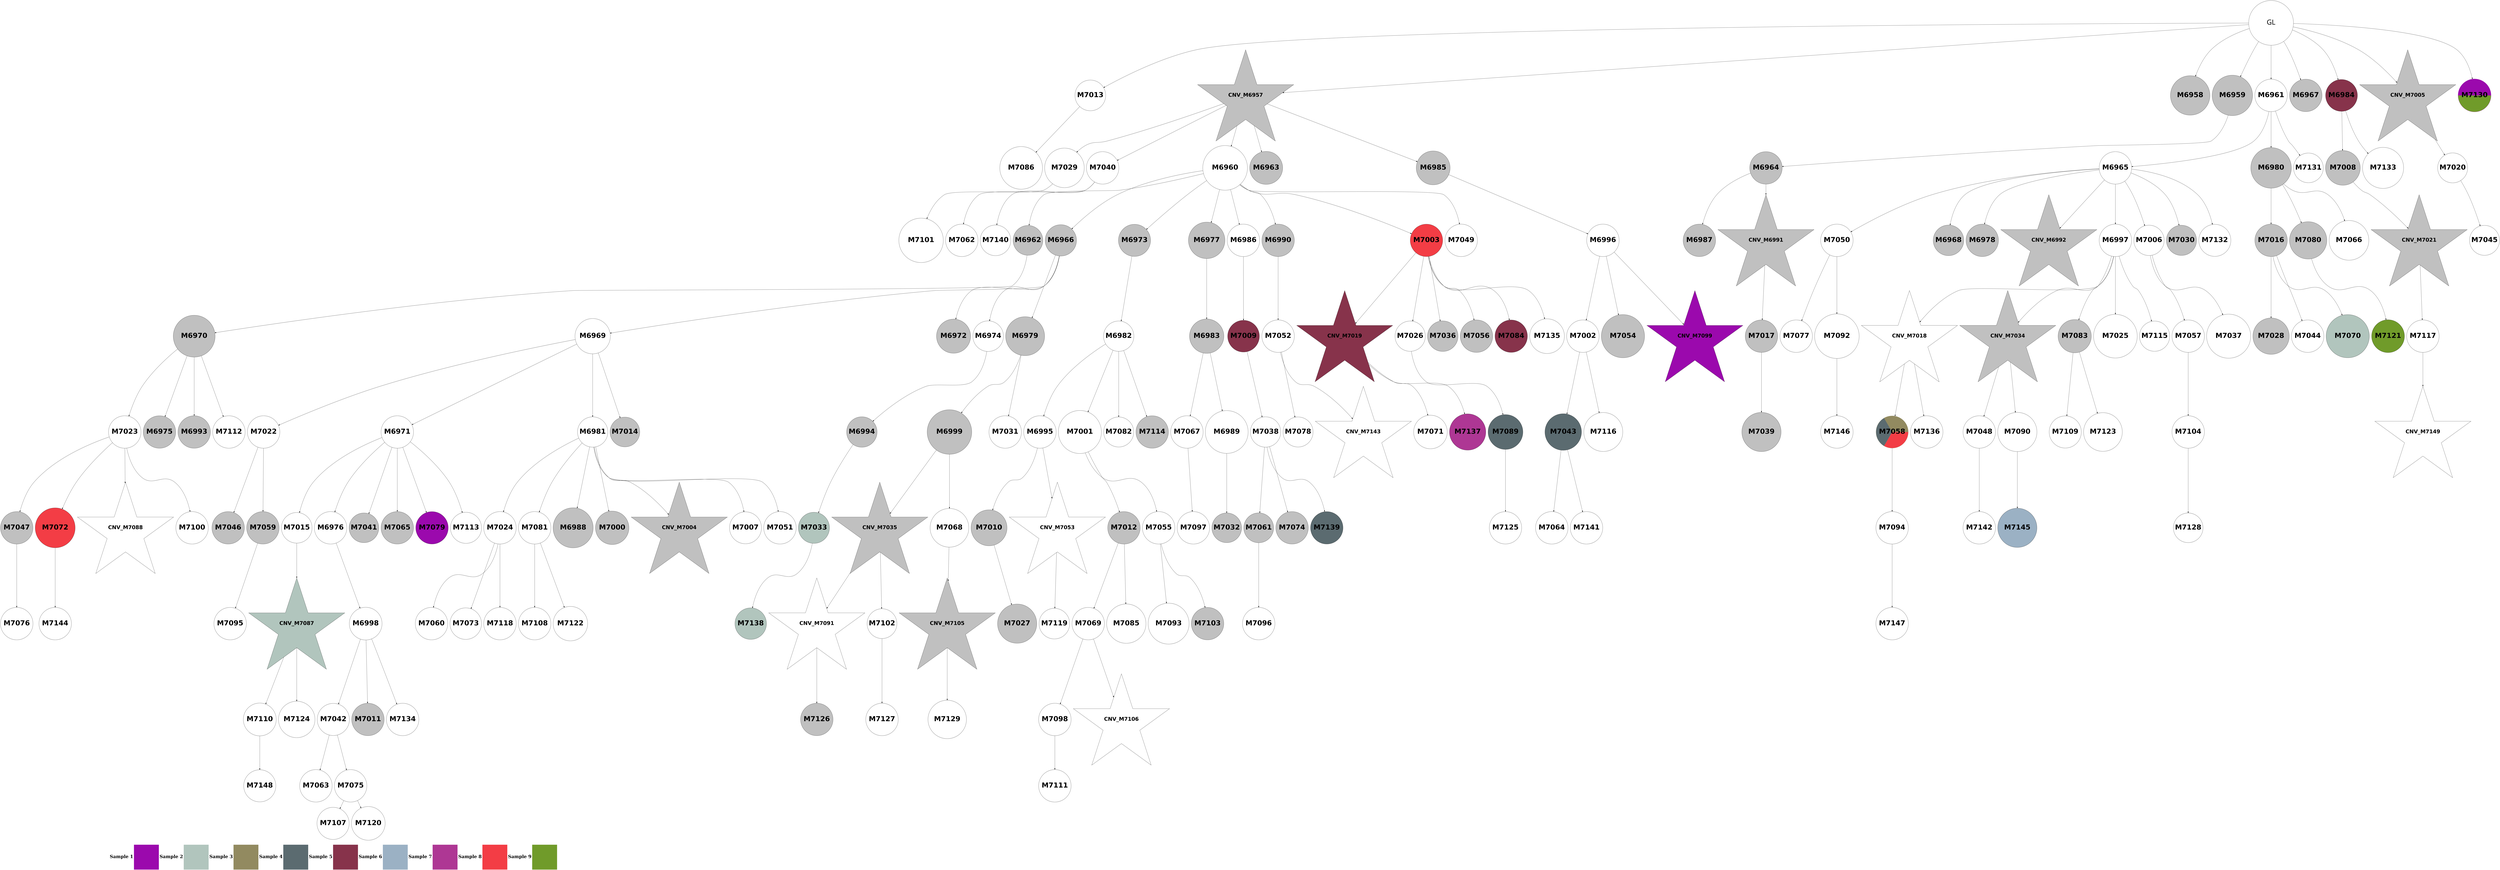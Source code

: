 digraph G { 
rankdir=TB;
7040 -> 7053;
7041 -> 7070;
7042 -> 7059;
7044 -> 7101;
7044 -> 7117;
7045 -> 7118;
7047 -> 7119;
7048 -> 7060;
7048 -> 7076;
7048 -> 7102;
7049 -> 7071;
7050 -> 7090;
7050 -> 7168;
7051 -> 7103;
7051 -> 7169;
7052 -> 7077;
7053 -> 7149;
7054 -> 7078;
7054 -> 7091;
7055 -> 7079;
7055 -> 7104;
7055 -> 7120;
7055 -> 7132;
7056 -> 7092;
7056 -> 7105;
7056 -> 7150;
7058 -> 7121;
7061 -> 7133;
7065 -> 7170;
7066 -> 7080;
7066 -> 7122;
7067 -> 7123;
7067 -> 7134;
7070 -> 7093;
7070 -> 7106;
7070 -> 7171;
7072 -> 7094;
7072 -> 7172;
7074 -> 7095;
7074 -> 7107;
7075 -> 7096;
7075 -> 7173;
7079 -> 7108;
7080 -> 7174;
7082 -> 7109;
7082 -> 7124;
7084 -> 7110;
7084 -> 7175;
7085 -> 7151;
7087 -> 7125;
7087 -> 7135;
7089 -> 7136;
7090 -> 7126;
7091 -> 7127;
7093 -> 7128;
7099 -> 7129;
7100 -> 7137;
7101 -> 7130;
7101 -> 7138;
7104 -> 7176;
7107 -> 7139;
7107 -> 7152;
7112 -> 7153;
7113 -> 7140;
7113 -> 7154;
7115 -> 7141;
7115 -> 7155;
6988 -> 6989;
6988 -> 6990;
6988 -> 6991;
6988 -> 6993;
6988 -> 6999;
6988 -> 7016;
6988 -> 7037;
6988 -> 7045;
6988 -> 7162;
6989 -> 6992;
6989 -> 6995;
6989 -> 7017;
6989 -> 7061;
6989 -> 7072;
6991 -> 6996;
7119 -> 7142;
7119 -> 7156;
6992 -> 6994;
6992 -> 6998;
6992 -> 7005;
6992 -> 7009;
6992 -> 7018;
6992 -> 7022;
6992 -> 7035;
6992 -> 7081;
6993 -> 6997;
6993 -> 7012;
6993 -> 7163;
7121 -> 7157;
6994 -> 7002;
7122 -> 7177;
7123 -> 7158;
6996 -> 7019;
6996 -> 7023;
7124 -> 7178;
6997 -> 7000;
6997 -> 7010;
6997 -> 7024;
6997 -> 7029;
6997 -> 7038;
6997 -> 7062;
6997 -> 7082;
6997 -> 7164;
6998 -> 7001;
6998 -> 7004;
6998 -> 7006;
6998 -> 7011;
7126 -> 7179;
7001 -> 7003;
7001 -> 7013;
7001 -> 7046;
7001 -> 7054;
7002 -> 7007;
7002 -> 7025;
7002 -> 7055;
7002 -> 7144;
7130 -> 7143;
7003 -> 7008;
7003 -> 7047;
7003 -> 7073;
7003 -> 7097;
7003 -> 7111;
7003 -> 7145;
7005 -> 7014;
7006 -> 7026;
7134 -> 7159;
7008 -> 7030;
7136 -> 7160;
7009 -> 7015;
7137 -> 7161;
7011 -> 7031;
7011 -> 7063;
7012 -> 7048;
7012 -> 7098;
7012 -> 7112;
7013 -> 7020;
7013 -> 7032;
7013 -> 7036;
7013 -> 7039;
7013 -> 7056;
7013 -> 7083;
7013 -> 7113;
7014 -> 7027;
7014 -> 7033;
7014 -> 7114;
7014 -> 7146;
7142 -> 7180;
7015 -> 7021;
7015 -> 7099;
7016 -> 7040;
7016 -> 7165;
7017 -> 7028;
7018 -> 7041;
7021 -> 7064;
7149 -> 7181;
7022 -> 7084;
7023 -> 7049;
7026 -> 7065;
7027 -> 7042;
7027 -> 7085;
7028 -> 7034;
7028 -> 7086;
7028 -> 7131;
7029 -> 7050;
7029 -> 7057;
7029 -> 7066;
7029 -> 7115;
7029 -> 7147;
7030 -> 7043;
7030 -> 7074;
7030 -> 7166;
7031 -> 7067;
7031 -> 7100;
7033 -> 7044;
7033 -> 7087;
7034 -> 7075;
7034 -> 7148;
7035 -> 7051;
7035 -> 7058;
7035 -> 7068;
7035 -> 7088;
7035 -> 7116;
7035 -> 7167;
7037 -> 7052;
7038 -> 7069;
7038 -> 7089;
7153 [shape=circle style=filled fillcolor="#709b2a" fontname="helvetica-bold" fontsize=56 label="M7121" width=3.67 height=2 ];
7162 [shape=circle style=wedged color="#9b09ad:#709b2a" fontname="helvetica-bold" fontsize=56 label="M7130" width=3.68 height=2 ];
7020 [shape=circle style=filled fillcolor=grey fontname="helvetica-bold" fontsize=56 label="M6988" width=4.47 height=2 ];
7015 [shape=circle style=filled fillcolor=grey fontname="helvetica-bold" fontsize=56 label="M6983" width=3.84 height=2 ];
7091 [shape=circle style=filled fillcolor=grey fontname="helvetica-bold" fontsize=56 label="M7059" width=1.98 height=2 ];
7095 [shape=circle style=filled fillcolor=white fontname="helvetica-bold" fontsize=56 label="M7063" width=0.05 height=2 ];
7150 [shape=circle style=filled fillcolor=white fontname="helvetica-bold" fontsize=56 label="M7118" width=0.91 height=2 ];
7127 [shape=circle style=filled fillcolor=white fontname="helvetica-bold" fontsize=56 label="M7095" width=1.81 height=2 ];
7077 [shape=circle style=filled fillcolor=white fontname="helvetica-bold" fontsize=56 label="M7045" width=3.01 height=2 ];
7169 [shape=circle style=filled fillcolor="#ae3794" fontname="helvetica-bold" fontsize=56 label="M7137" width=4.05 height=2 ];
7086 [shape=circle style=filled fillcolor=grey fontname="helvetica-bold" fontsize=56 label="M7054" width=4.82 height=2 ];
7087 [shape=circle style=filled fillcolor=white fontname="helvetica-bold" fontsize=56 label="M7055" width=0.33 height=2 ];
7123 [shape=star style=filled fillcolor=white fontname="helvetica-bold" fontsize=42 label="CNV_M7091"];
7063 [shape=circle style=filled fillcolor=white fontname="helvetica-bold" fontsize=56 label="M7031" width=0.45 height=2 ];
7128 [shape=circle style=filled fillcolor=white fontname="helvetica-bold" fontsize=56 label="M7096" width=0.4 height=2 ];
7144 [shape=circle style=filled fillcolor=white fontname="helvetica-bold" fontsize=56 label="M7112" width=1.57 height=2 ];
7088 [shape=circle style=filled fillcolor=grey fontname="helvetica-bold" fontsize=56 label="M7056" width=1.22 height=2 ];
6996 [shape=circle style=filled fillcolor=grey fontname="helvetica-bold" fontsize=56 label="M6964" width=1.01 height=2 ];
7085 [shape=star style=filled fillcolor=white fontname="helvetica-bold" fontsize=42 label="CNV_M7053"];
7002 [shape=circle style=filled fillcolor=grey fontname="helvetica-bold" fontsize=56 label="M6970" width=4.66 height=2 ];
7061 [shape=circle style=filled fillcolor=white fontname="helvetica-bold" fontsize=56 label="M7029" width=4.42 height=2 ];
7054 [shape=circle style=filled fillcolor=white fontname="helvetica-bold" fontsize=56 label="M7022" width=0.93 height=2 ];
6995 [shape=circle style=filled fillcolor=grey fontname="helvetica-bold" fontsize=56 label="M6963" width=3.68 height=2 ];
7045 [shape=circle style=filled fillcolor=white fontname="helvetica-bold" fontsize=56 label="M7013" width=2.53 height=2 ];
7014 [shape=circle style=filled fillcolor=white fontname="helvetica-bold" fontsize=56 label="M6982" width=2.73 height=2 ];
7129 [shape=circle style=filled fillcolor=white fontname="helvetica-bold" fontsize=56 label="M7097" width=2 height=2 ];
7036 [shape=star style=filled fillcolor=grey fontname="helvetica-bold" fontsize=42 label="CNV_M7004"];
7022 [shape=circle style=filled fillcolor=grey fontname="helvetica-bold" fontsize=56 label="M6990" width=1.41 height=2 ];
7090 [shape=circle style=wedged color="#928a60:#5b6b70:#f33d45" fontname="helvetica-bold" fontsize=56 label="M7058" width=3.6 height=2 ];
7044 [shape=circle style=filled fillcolor=grey fontname="helvetica-bold" fontsize=56 label="M7012" width=0.08 height=2 ];
7157 [shape=circle style=filled fillcolor=white fontname="helvetica-bold" fontsize=56 label="M7125" width=3.61 height=2 ];
7069 [shape=circle style=filled fillcolor=white fontname="helvetica-bold" fontsize=56 label="M7037" width=4.91 height=2 ];
7023 [shape=star style=filled fillcolor=grey fontname="helvetica-bold" fontsize=42 label="CNV_M6991"];
7083 [shape=circle style=filled fillcolor=white fontname="helvetica-bold" fontsize=56 label="M7051" width=0.03 height=2 ];
7142 [shape=circle style=filled fillcolor=white fontname="helvetica-bold" fontsize=56 label="M7110" width=3.66 height=2 ];
7038 [shape=circle style=filled fillcolor=white fontname="helvetica-bold" fontsize=56 label="M7006" width=2.74 height=2 ];
6990 [shape=circle style=filled fillcolor=grey fontname="helvetica-bold" fontsize=56 label="M6958" width=4.4 height=2 ];
7058 [shape=circle style=filled fillcolor=white fontname="helvetica-bold" fontsize=56 label="M7026" width=2.79 height=2 ];
7030 [shape=circle style=filled fillcolor=white fontname="helvetica-bold" fontsize=56 label="M6998" width=3.65 height=2 ];
7052 [shape=circle style=filled fillcolor=white fontname="helvetica-bold" fontsize=56 label="M7020" width=3.06 height=2 ];
7032 [shape=circle style=filled fillcolor=grey fontname="helvetica-bold" fontsize=56 label="M7000" width=3.74 height=2 ];
7033 [shape=circle style=filled fillcolor=white fontname="helvetica-bold" fontsize=56 label="M7001" width=4.81 height=2 ];
7119 [shape=star style=filled fillcolor="#b1c5bd" fontname="helvetica-bold" fontsize=42 label="CNV_M7087"];
7160 [shape=circle style=filled fillcolor=white fontname="helvetica-bold" fontsize=56 label="M7128" width=3.31 height=2 ];
7172 [shape=circle style=filled fillcolor=white fontname="helvetica-bold" fontsize=56 label="M7140" width=2.58 height=2 ];
7147 [shape=circle style=filled fillcolor=white fontname="helvetica-bold" fontsize=56 label="M7115" width=2.77 height=2 ];
7062 [shape=circle style=filled fillcolor=grey fontname="helvetica-bold" fontsize=56 label="M7030" width=2.84 height=2 ];
7143 [shape=circle style=filled fillcolor=white fontname="helvetica-bold" fontsize=56 label="M7111" width=0.32 height=2 ];
7017 [shape=circle style=filled fillcolor=grey fontname="helvetica-bold" fontsize=56 label="M6985" width=3.78 height=2 ];
7070 [shape=circle style=filled fillcolor=white fontname="helvetica-bold" fontsize=56 label="M7038" width=2.74 height=2 ];
7093 [shape=circle style=filled fillcolor=grey fontname="helvetica-bold" fontsize=56 label="M7061" width=3.12 height=2 ];
7076 [shape=circle style=filled fillcolor=white fontname="helvetica-bold" fontsize=56 label="M7044" width=1.59 height=2 ];
7149 [shape=circle style=filled fillcolor=white fontname="helvetica-bold" fontsize=56 label="M7117" width=1.88 height=2 ];
7096 [shape=circle style=filled fillcolor=white fontname="helvetica-bold" fontsize=56 label="M7064" width=3.62 height=2 ];
7135 [shape=circle style=filled fillcolor=grey fontname="helvetica-bold" fontsize=56 label="M7103" width=0.75 height=2 ];
7151 [shape=circle style=filled fillcolor=white fontname="helvetica-bold" fontsize=56 label="M7119" width=2.55 height=2 ];
7016 [shape=circle style=filled fillcolor="#87334b" fontname="helvetica-bold" fontsize=56 label="M6984" width=3.55 height=2 ];
6991 [shape=circle style=filled fillcolor=grey fontname="helvetica-bold" fontsize=56 label="M6959" width=4.51 height=2 ];
7155 [shape=circle style=filled fillcolor=white fontname="helvetica-bold" fontsize=56 label="M7123" width=4.32 height=2 ];
7103 [shape=circle style=filled fillcolor=white fontname="helvetica-bold" fontsize=56 label="M7071" width=3.75 height=2 ];
7031 [shape=circle style=filled fillcolor=grey fontname="helvetica-bold" fontsize=56 label="M6999" width=4.97 height=2 ];
7067 [shape=star style=filled fillcolor=grey fontname="helvetica-bold" fontsize=42 label="CNV_M7035"];
7029 [shape=circle style=filled fillcolor=white fontname="helvetica-bold" fontsize=56 label="M6997" width=0.8 height=2 ];
7056 [shape=circle style=filled fillcolor=white fontname="helvetica-bold" fontsize=56 label="M7024" width=2.01 height=2 ];
7161 [shape=circle style=filled fillcolor=white fontname="helvetica-bold" fontsize=56 label="M7129" width=4.29 height=2 ];
7179 [shape=circle style=filled fillcolor=white fontname="helvetica-bold" fontsize=56 label="M7147" width=1.8 height=2 ];
7094 [shape=circle style=filled fillcolor=white fontname="helvetica-bold" fontsize=56 label="M7062" width=0.32 height=2 ];
7121 [shape=circle style=filled fillcolor="#5b6b70" fontname="helvetica-bold" fontsize=56 label="M7089" width=3.89 height=2 ];
6993 [shape=circle style=filled fillcolor=white fontname="helvetica-bold" fontsize=56 label="M6961" width=1.13 height=2 ];
7176 [shape=circle style=filled fillcolor=white fontname="helvetica-bold" fontsize=56 label="M7144" width=1.98 height=2 ];
7177 [shape=circle style=filled fillcolor="#9bb1c4" fontname="helvetica-bold" fontsize=56 label="M7145" width=4.37 height=2 ];
7110 [shape=circle style=filled fillcolor=white fontname="helvetica-bold" fontsize=56 label="M7078" width=2.97 height=2 ];
7042 [shape=circle style=filled fillcolor=grey fontname="helvetica-bold" fontsize=56 label="M7010" width=4.02 height=2 ];
7165 [shape=circle style=filled fillcolor=white fontname="helvetica-bold" fontsize=56 label="M7133" width=4.58 height=2 ];
7053 [shape=star style=filled fillcolor=grey fontname="helvetica-bold" fontsize=42 label="CNV_M7021"];
7106 [shape=circle style=filled fillcolor=grey fontname="helvetica-bold" fontsize=56 label="M7074" width=0.92 height=2 ];
7113 [shape=circle style=filled fillcolor=white fontname="helvetica-bold" fontsize=56 label="M7081" width=1.56 height=2 ];
7132 [shape=circle style=filled fillcolor=white fontname="helvetica-bold" fontsize=56 label="M7100" width=1.12 height=2 ];
7079 [shape=circle style=filled fillcolor=grey fontname="helvetica-bold" fontsize=56 label="M7047" width=0.61 height=2 ];
6997 [shape=circle style=filled fillcolor=white fontname="helvetica-bold" fontsize=56 label="M6965" width=1.45 height=2 ];
7133 [shape=circle style=filled fillcolor=white fontname="helvetica-bold" fontsize=56 label="M7101" width=4.96 height=2 ];
7089 [shape=circle style=filled fillcolor=white fontname="helvetica-bold" fontsize=56 label="M7057" width=0.44 height=2 ];
7168 [shape=circle style=filled fillcolor=white fontname="helvetica-bold" fontsize=56 label="M7136" width=1.46 height=2 ];
7104 [shape=circle style=filled fillcolor="#f33d45" fontname="helvetica-bold" fontsize=56 label="M7072" width=4.46 height=2 ];
7027 [shape=circle style=filled fillcolor=white fontname="helvetica-bold" fontsize=56 label="M6995" width=0.71 height=2 ];
7158 [shape=circle style=filled fillcolor=grey fontname="helvetica-bold" fontsize=56 label="M7126" width=1.7 height=2 ];
7066 [shape=star style=filled fillcolor=grey fontname="helvetica-bold" fontsize=42 label="CNV_M7034"];
7025 [shape=circle style=filled fillcolor=grey fontname="helvetica-bold" fontsize=56 label="M6993" width=0.05 height=2 ];
6989 [shape=star style=filled fillcolor=grey fontname="helvetica-bold" fontsize=42 label="CNV_M6957"];
7108 [shape=circle style=filled fillcolor=white fontname="helvetica-bold" fontsize=56 label="M7076" width=1.02 height=2 ];
7101 [shape=circle style=filled fillcolor=white fontname="helvetica-bold" fontsize=56 label="M7069" width=1.55 height=2 ];
7118 [shape=circle style=filled fillcolor=white fontname="helvetica-bold" fontsize=56 label="M7086" width=4.77 height=2 ];
7071 [shape=circle style=filled fillcolor=grey fontname="helvetica-bold" fontsize=56 label="M7039" width=4.37 height=2 ];
7122 [shape=circle style=filled fillcolor=white fontname="helvetica-bold" fontsize=56 label="M7090" width=4.37 height=2 ];
7097 [shape=circle style=filled fillcolor=grey fontname="helvetica-bold" fontsize=56 label="M7065" width=0.18 height=2 ];
7136 [shape=circle style=filled fillcolor=white fontname="helvetica-bold" fontsize=56 label="M7104" width=1.4 height=2 ];
7140 [shape=circle style=filled fillcolor=white fontname="helvetica-bold" fontsize=56 label="M7108" width=1.36 height=2 ];
7130 [shape=circle style=filled fillcolor=white fontname="helvetica-bold" fontsize=56 label="M7098" width=1.37 height=2 ];
7043 [shape=circle style=filled fillcolor=grey fontname="helvetica-bold" fontsize=56 label="M7011" width=0.73 height=2 ];
7019 [shape=circle style=filled fillcolor=grey fontname="helvetica-bold" fontsize=56 label="M6987" width=1.9 height=2 ];
7166 [shape=circle style=filled fillcolor=white fontname="helvetica-bold" fontsize=56 label="M7134" width=1.57 height=2 ];
7024 [shape=star style=filled fillcolor=grey fontname="helvetica-bold" fontsize=42 label="CNV_M6992"];
7039 [shape=circle style=filled fillcolor=white fontname="helvetica-bold" fontsize=56 label="M7007" width=2.12 height=2 ];
7099 [shape=circle style=filled fillcolor=white fontname="helvetica-bold" fontsize=56 label="M7067" width=0 height=2 ];
7117 [shape=circle style=filled fillcolor=white fontname="helvetica-bold" fontsize=56 label="M7085" width=4.39 height=2 ];
7060 [shape=circle style=filled fillcolor=grey fontname="helvetica-bold" fontsize=56 label="M7028" width=4.05 height=2 ];
6988 [label="GL" fontname="arial-bold" fontsize=56 width=5 height=5];
7178 [shape=circle style=filled fillcolor=white fontname="helvetica-bold" fontsize=56 label="M7146" width=1.3 height=2 ];
7159 [shape=circle style=filled fillcolor=white fontname="helvetica-bold" fontsize=56 label="M7127" width=0.73 height=2 ];
7124 [shape=circle style=filled fillcolor=white fontname="helvetica-bold" fontsize=56 label="M7092" width=4.97 height=2 ];
7034 [shape=circle style=filled fillcolor=white fontname="helvetica-bold" fontsize=56 label="M7002" width=0.89 height=2 ];
7170 [shape=circle style=filled fillcolor="#b1c5bd" fontname="helvetica-bold" fontsize=56 label="M7138" width=2.23 height=2 ];
7120 [shape=star style=filled fillcolor=white fontname="helvetica-bold" fontsize=42 label="CNV_M7088"];
7115 [shape=circle style=filled fillcolor=grey fontname="helvetica-bold" fontsize=56 label="M7083" width=3.71 height=2 ];
7107 [shape=circle style=filled fillcolor=white fontname="helvetica-bold" fontsize=56 label="M7075" width=1.38 height=2 ];
7074 [shape=circle style=filled fillcolor=white fontname="helvetica-bold" fontsize=56 label="M7042" width=2.06 height=2 ];
7105 [shape=circle style=filled fillcolor=white fontname="helvetica-bold" fontsize=56 label="M7073" width=2.24 height=2 ];
7171 [shape=circle style=filled fillcolor="#5b6b70" fontname="helvetica-bold" fontsize=56 label="M7139" width=1.87 height=2 ];
7008 [shape=circle style=filled fillcolor=white fontname="helvetica-bold" fontsize=56 label="M6976" width=1.42 height=2 ];
7037 [shape=star style=filled fillcolor=grey fontname="helvetica-bold" fontsize=42 label="CNV_M7005"];
7026 [shape=circle style=filled fillcolor=grey fontname="helvetica-bold" fontsize=56 label="M6994" width=2.67 height=2 ];
7012 [shape=circle style=filled fillcolor=grey fontname="helvetica-bold" fontsize=56 label="M6980" width=4.53 height=2 ];
6999 [shape=circle style=filled fillcolor=grey fontname="helvetica-bold" fontsize=56 label="M6967" width=0.44 height=2 ];
7126 [shape=circle style=filled fillcolor=white fontname="helvetica-bold" fontsize=56 label="M7094" width=0.5 height=2 ];
7009 [shape=circle style=filled fillcolor=grey fontname="helvetica-bold" fontsize=56 label="M6977" width=4.07 height=2 ];
7145 [shape=circle style=filled fillcolor=white fontname="helvetica-bold" fontsize=56 label="M7113" width=3.47 height=2 ];
7078 [shape=circle style=filled fillcolor=grey fontname="helvetica-bold" fontsize=56 label="M7046" width=1.22 height=2 ];
7125 [shape=circle style=filled fillcolor=white fontname="helvetica-bold" fontsize=56 label="M7093" width=4.57 height=2 ];
7098 [shape=circle style=filled fillcolor=white fontname="helvetica-bold" fontsize=56 label="M7066" width=4.43 height=2 ];
7011 [shape=circle style=filled fillcolor=grey fontname="helvetica-bold" fontsize=56 label="M6979" width=4.35 height=2 ];
7084 [shape=circle style=filled fillcolor=white fontname="helvetica-bold" fontsize=56 label="M7052" width=0.39 height=2 ];
7050 [shape=star style=filled fillcolor=white fontname="helvetica-bold" fontsize=42 label="CNV_M7018"];
7046 [shape=circle style=filled fillcolor=grey fontname="helvetica-bold" fontsize=56 label="M7014" width=3.32 height=2 ];
7013 [shape=circle style=filled fillcolor=white fontname="helvetica-bold" fontsize=56 label="M6981" width=2.75 height=2 ];
7004 [shape=circle style=filled fillcolor=grey fontname="helvetica-bold" fontsize=56 label="M6972" width=3.8 height=2 ];
7114 [shape=circle style=filled fillcolor=white fontname="helvetica-bold" fontsize=56 label="M7082" width=2.93 height=2 ];
7138 [shape=star style=filled fillcolor=white fontname="helvetica-bold" fontsize=42 label="CNV_M7106"];
7073 [shape=circle style=filled fillcolor=grey fontname="helvetica-bold" fontsize=56 label="M7041" width=3.26 height=2 ];
7139 [shape=circle style=filled fillcolor=white fontname="helvetica-bold" fontsize=56 label="M7107" width=2.06 height=2 ];
7156 [shape=circle style=filled fillcolor=white fontname="helvetica-bold" fontsize=56 label="M7124" width=4.07 height=2 ];
7102 [shape=circle style=filled fillcolor="#b1c5bd" fontname="helvetica-bold" fontsize=56 label="M7070" width=4.82 height=2 ];
6998 [shape=circle style=filled fillcolor=grey fontname="helvetica-bold" fontsize=56 label="M6966" width=2.31 height=2 ];
7041 [shape=circle style=filled fillcolor="#87334b" fontname="helvetica-bold" fontsize=56 label="M7009" width=2.17 height=2 ];
7174 [shape=circle style=filled fillcolor=white fontname="helvetica-bold" fontsize=56 label="M7142" width=1.33 height=2 ];
7059 [shape=circle style=filled fillcolor=grey fontname="helvetica-bold" fontsize=56 label="M7027" width=4.38 height=2 ];
7111 [shape=circle style=filled fillcolor="#9b09ad" fontname="helvetica-bold" fontsize=56 label="M7079" width=0.94 height=2 ];
7010 [shape=circle style=filled fillcolor=grey fontname="helvetica-bold" fontsize=56 label="M6978" width=0.02 height=2 ];
7100 [shape=circle style=filled fillcolor=white fontname="helvetica-bold" fontsize=56 label="M7068" width=4.32 height=2 ];
7180 [shape=circle style=filled fillcolor=white fontname="helvetica-bold" fontsize=56 label="M7148" width=3.58 height=2 ];
7141 [shape=circle style=filled fillcolor=white fontname="helvetica-bold" fontsize=56 label="M7109" width=3.59 height=2 ];
7068 [shape=circle style=filled fillcolor=grey fontname="helvetica-bold" fontsize=56 label="M7036" width=2.61 height=2 ];
7049 [shape=circle style=filled fillcolor=grey fontname="helvetica-bold" fontsize=56 label="M7017" width=0.31 height=2 ];
7134 [shape=circle style=filled fillcolor=white fontname="helvetica-bold" fontsize=56 label="M7102" width=3.21 height=2 ];
7072 [shape=circle style=filled fillcolor=white fontname="helvetica-bold" fontsize=56 label="M7040" width=0.6 height=2 ];
7148 [shape=circle style=filled fillcolor=white fontname="helvetica-bold" fontsize=56 label="M7116" width=4.35 height=2 ];
7028 [shape=circle style=filled fillcolor=white fontname="helvetica-bold" fontsize=56 label="M6996" width=0.69 height=2 ];
7055 [shape=circle style=filled fillcolor=white fontname="helvetica-bold" fontsize=56 label="M7023" width=1.3 height=2 ];
7047 [shape=circle style=filled fillcolor=white fontname="helvetica-bold" fontsize=56 label="M7015" width=2.55 height=2 ];
7000 [shape=circle style=filled fillcolor=grey fontname="helvetica-bold" fontsize=56 label="M6968" width=2.6 height=2 ];
6992 [shape=circle style=filled fillcolor=white fontname="helvetica-bold" fontsize=56 label="M6960" width=4.99 height=2 ];
7082 [shape=circle style=filled fillcolor=white fontname="helvetica-bold" fontsize=56 label="M7050" width=1.59 height=2 ];
6994 [shape=circle style=filled fillcolor=grey fontname="helvetica-bold" fontsize=56 label="M6962" width=3.15 height=2 ];
7112 [shape=circle style=filled fillcolor=grey fontname="helvetica-bold" fontsize=56 label="M7080" width=4.17 height=2 ];
7018 [shape=circle style=filled fillcolor=white fontname="helvetica-bold" fontsize=56 label="M6986" width=1.32 height=2 ];
7048 [shape=circle style=filled fillcolor=grey fontname="helvetica-bold" fontsize=56 label="M7016" width=1.26 height=2 ];
7173 [shape=circle style=filled fillcolor=white fontname="helvetica-bold" fontsize=56 label="M7141" width=1.86 height=2 ];
7065 [shape=circle style=filled fillcolor="#b1c5bd" fontname="helvetica-bold" fontsize=56 label="M7033" width=3.47 height=2 ];
7057 [shape=circle style=filled fillcolor=white fontname="helvetica-bold" fontsize=56 label="M7025" width=4.87 height=2 ];
7001 [shape=circle style=filled fillcolor=white fontname="helvetica-bold" fontsize=56 label="M6969" width=3.95 height=2 ];
7005 [shape=circle style=filled fillcolor=grey fontname="helvetica-bold" fontsize=56 label="M6973" width=3.58 height=2 ];
7080 [shape=circle style=filled fillcolor=white fontname="helvetica-bold" fontsize=56 label="M7048" width=1.99 height=2 ];
7131 [shape=star style=filled fillcolor="#9b09ad" fontname="helvetica-bold" fontsize=42 label="CNV_M7099"];
7163 [shape=circle style=filled fillcolor=white fontname="helvetica-bold" fontsize=56 label="M7131" width=3.27 height=2 ];
7146 [shape=circle style=filled fillcolor=grey fontname="helvetica-bold" fontsize=56 label="M7114" width=0.63 height=2 ];
7040 [shape=circle style=filled fillcolor=grey fontname="helvetica-bold" fontsize=56 label="M7008" width=3.87 height=2 ];
7167 [shape=circle style=filled fillcolor=white fontname="helvetica-bold" fontsize=56 label="M7135" width=3.88 height=2 ];
7003 [shape=circle style=filled fillcolor=white fontname="helvetica-bold" fontsize=56 label="M6971" width=0.68 height=2 ];
7181 [shape=star style=filled fillcolor=white fontname="helvetica-bold" fontsize=42 label="CNV_M7149"];
7075 [shape=circle style=filled fillcolor="#5b6b70" fontname="helvetica-bold" fontsize=56 label="M7043" width=4.08 height=2 ];
7164 [shape=circle style=filled fillcolor=white fontname="helvetica-bold" fontsize=56 label="M7132" width=2.09 height=2 ];
7092 [shape=circle style=filled fillcolor=white fontname="helvetica-bold" fontsize=56 label="M7060" width=1.89 height=2 ];
7175 [shape=star style=filled fillcolor=white fontname="helvetica-bold" fontsize=42 label="CNV_M7143"];
7152 [shape=circle style=filled fillcolor=white fontname="helvetica-bold" fontsize=56 label="M7120" width=3.76 height=2 ];
7109 [shape=circle style=filled fillcolor=white fontname="helvetica-bold" fontsize=56 label="M7077" width=0.69 height=2 ];
7081 [shape=circle style=filled fillcolor=white fontname="helvetica-bold" fontsize=56 label="M7049" width=1.96 height=2 ];
7051 [shape=star style=filled fillcolor="#87334b" fontname="helvetica-bold" fontsize=42 label="CNV_M7019"];
7137 [shape=star style=filled fillcolor=grey fontname="helvetica-bold" fontsize=42 label="CNV_M7105"];
7064 [shape=circle style=filled fillcolor=grey fontname="helvetica-bold" fontsize=56 label="M7032" width=3.26 height=2 ];
7007 [shape=circle style=filled fillcolor=grey fontname="helvetica-bold" fontsize=56 label="M6975" width=1.5 height=2 ];
7116 [shape=circle style=filled fillcolor="#87334b" fontname="helvetica-bold" fontsize=56 label="M7084" width=0.95 height=2 ];
7006 [shape=circle style=filled fillcolor=white fontname="helvetica-bold" fontsize=56 label="M6974" width=2.62 height=2 ];
7154 [shape=circle style=filled fillcolor=white fontname="helvetica-bold" fontsize=56 label="M7122" width=3.85 height=2 ];
7035 [shape=circle style=filled fillcolor="#f33d45" fontname="helvetica-bold" fontsize=56 label="M7003" width=0.33 height=2 ];
7021 [shape=circle style=filled fillcolor=white fontname="helvetica-bold" fontsize=56 label="M6989" width=4.78 height=2 ];
{rank=sink;
Legend[shape=none, margin=0, label=<<TABLE border="0" cellborder="0" cellspacing="0"> 
<TR><TD width="200" height="200" colspan="1"><FONT POINT-SIZE="36.0"><B>Sample 1</B></FONT></TD><TD width="200" height="200" colspan="1" BGCOLOR="#9b09ad"></TD>
<TD width="200" height="200" colspan="1"><FONT POINT-SIZE="36.0"><B>Sample 2</B></FONT></TD><TD width="200" height="200" colspan="1" BGCOLOR="#b1c5bd"></TD>
<TD width="200" height="200" colspan="1"><FONT POINT-SIZE="36.0"><B>Sample 3</B></FONT></TD><TD width="200" height="200" colspan="1" BGCOLOR="#928a60"></TD>
<TD width="200" height="200" colspan="1"><FONT POINT-SIZE="36.0"><B>Sample 4</B></FONT></TD><TD width="200" height="200" colspan="1" BGCOLOR="#5b6b70"></TD>
<TD width="200" height="200" colspan="1"><FONT POINT-SIZE="36.0"><B>Sample 5</B></FONT></TD><TD width="200" height="200" colspan="1" BGCOLOR="#87334b"></TD>
<TD width="200" height="200" colspan="1"><FONT POINT-SIZE="36.0"><B>Sample 6</B></FONT></TD><TD width="200" height="200" colspan="1" BGCOLOR="#9bb1c4"></TD>
<TD width="200" height="200" colspan="1"><FONT POINT-SIZE="36.0"><B>Sample 7</B></FONT></TD><TD width="200" height="200" colspan="1" BGCOLOR="#ae3794"></TD>
<TD width="200" height="200" colspan="1"><FONT POINT-SIZE="36.0"><B>Sample 8</B></FONT></TD><TD width="200" height="200" colspan="1" BGCOLOR="#f33d45"></TD>
<TD width="200" height="200" colspan="1"><FONT POINT-SIZE="36.0"><B>Sample 9</B></FONT></TD><TD width="200" height="200" colspan="1" BGCOLOR="#709b2a"></TD>
</TR></TABLE>>];
} 
}